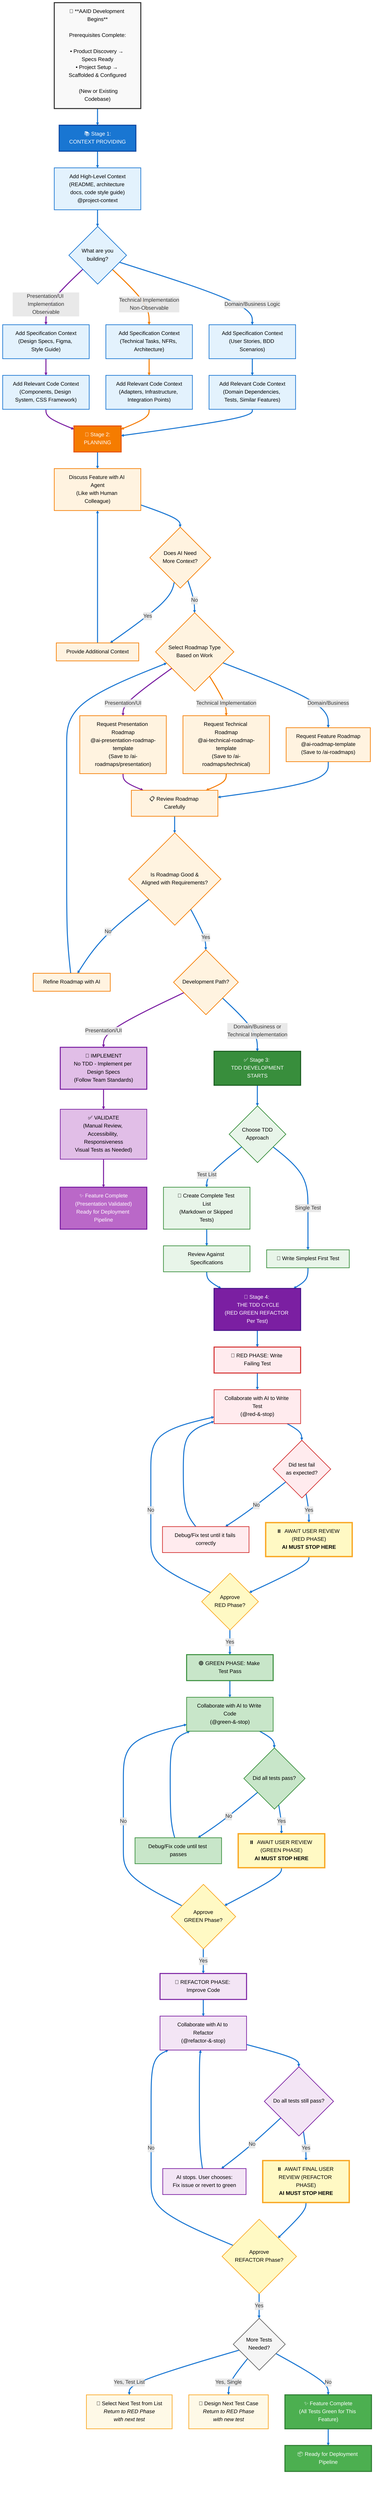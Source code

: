 graph TD   
    Start["🚀 **AAID Development Begins**<br/><br/>Prerequisites Complete:<br/><br/>• Product Discovery → Specs Ready<br/>• Project Setup → Scaffolded & Configured<br/><br/>  (New or Existing Codebase)"]
    
    Start --> ContextPhase["📚 Stage 1: <br> CONTEXT PROVIDING"]
    
    ContextPhase --> C1["Add High-Level Context<br/>(README, architecture docs, code style guide)<br/>@project-context"]
    
    C1 --> BuildChoice{"What are you<br/>building?"}
    
    BuildChoice -->|Domain/Business Logic| C2A["Add Specification Context<br/>(User Stories, BDD Scenarios)"]
    BuildChoice -->|Technical Implementation<br/>Non-Observable| C2B["Add Specification Context<br/>(Technical Tasks, NFRs, Architecture)"]
    BuildChoice -->|Presentation/UI Implementation<br/>Observable| C2C["Add Specification Context<br/>(Design Specs, Figma, Style Guide)"]
    
    C2A --> C3A["Add Relevant Code Context<br/>(Domain Dependencies, Tests, Similar Features)"]
    C2B --> C3B["Add Relevant Code Context<br/>(Adapters, Infrastructure, Integration Points)"]
    C2C --> C3C["Add Relevant Code Context<br/>(Components, Design System, CSS Framework)"]
    
    C3A --> PlanningPhase
    C3B --> PlanningPhase
    C3C --> PlanningPhase
    
    PlanningPhase["🎯 Stage 2: <br> PLANNING"]
    
    PlanningPhase --> P1["Discuss Feature with AI Agent<br/>(Like with Human Colleague)"]
    
    P1 --> P2{"Does AI Need<br/>More Context?"}
    
    P2 -->|Yes| P3["Provide Additional Context"]
    P2 -->|No| RoadmapChoice
    P3 --> P1
    
    RoadmapChoice{"Select Roadmap Type<br/>Based on Work"}
    
    RoadmapChoice -->|Domain/Business| P4A["Request Feature Roadmap<br/>@ai-roadmap-template<br/>(Save to /ai-roadmaps)"]
    RoadmapChoice -->|Technical Implementation| P4B["Request Technical Roadmap<br/>@ai-technical-roadmap-template<br/>(Save to /ai-roadmaps/technical)"]
    RoadmapChoice -->|Presentation/UI| P4C["Request Presentation Roadmap<br/>@ai-presentation-roadmap-template<br/>(Save to /ai-roadmaps/presentation)"]
    
    P4A --> P5["📋 Review Roadmap Carefully"]
    P4B --> P5
    P4C --> P5
    
    P5 --> P6{"Is Roadmap Good &<br/>Aligned with Requirements?"}
    
    P6 -->|No| P7["Refine Roadmap with AI"]
    P7 --> RoadmapChoice
    
    P6 -->|Yes| DevPath{"Development Path?"}
    
    DevPath -->|Domain/Business or<br/>Technical Implementation| TDDPhase
    DevPath -->|Presentation/UI| PresImplementation
    
    %% PRESENTATION PATH (No TDD)
    PresImplementation["🎨 IMPLEMENT<br/>No TDD - Implement per Design Specs<br/>(Follow Team Standards)"]
    
    PresImplementation --> PresValidation["✅ VALIDATE<br/>(Manual Review, Accessibility, Responsiveness<br/>Visual Tests as Needed)"]
    
    PresValidation --> PresComplete["✨ Feature Complete<br/>(Presentation Validated)<br/>Ready for Deployment Pipeline"]
    
    %% TDD PATH (Domain/Business and Technical Implementation)
    TDDPhase["✅ Stage 3: <br> TDD DEVELOPMENT STARTS"]
    
    TDDPhase --> InitChoice{"Choose TDD<br/>Approach"}
    
    InitChoice -->|Test List| TL1["📝 Create Complete Test List<br/>(Markdown or Skipped Tests)"]
    InitChoice -->|Single Test| ST1["📝 Write Simplest First Test"]
    
    TL1 --> TL2["Review Against Specifications"]
    ST1 --> CycleStart
    TL2 --> CycleStart
    
    CycleStart["🔄 Stage 4: <br> THE TDD CYCLE<br/>(RED GREEN REFACTOR Per Test)"]
    
    %% RED PHASE
    CycleStart --> Red["🔴 RED PHASE: Write Failing Test"]
    Red --> R1["Collaborate with AI to Write Test<br/>(@red-&-stop)"]
    R1 --> R2{"Did test fail<br/>as expected?"}
    R2 -->|Yes| RedReview
    R2 -->|No| R3["Debug/Fix test until it fails correctly<br/>"]
    R3 --> R1
    
    RedReview["⏸️  AWAIT USER REVIEW (RED PHASE)<br/><b>AI MUST STOP HERE</b>"]
    RedReview --> RedApprove{"Approve<br/>RED Phase?"}
    RedApprove -->|No| R1
    RedApprove -->|Yes| Green
    
    %% GREEN PHASE
    Green["🟢 GREEN PHASE: Make Test Pass"]
    Green --> G1["Collaborate with AI to Write Code<br/>(@green-&-stop)"]
    G1 --> G2{"Did all tests pass?"}
    G2 -->|Yes| GreenReview
    G2 -->|No| G3["Debug/Fix code until test passes<br/>"]
    G3 --> G1
    
    GreenReview["⏸️  AWAIT USER REVIEW (GREEN PHASE)<br/><b>AI MUST STOP HERE</b>"]
    GreenReview --> GreenApprove{"Approve<br/>GREEN Phase?"}
    GreenApprove -->|No| G1
    GreenApprove -->|Yes| Refactor
    
    %% REFACTOR PHASE
    Refactor["🧼 REFACTOR PHASE: Improve Code"]
    Refactor --> RF1["Collaborate with AI to Refactor<br/>(@refactor-&-stop)"]
    RF1 --> RF2{"Do all tests still pass?"}
    RF2 -->|Yes| RefactorReview
    RF2 -->|No| RF3["AI stops. User chooses:<br/>Fix issue or revert to green<br/>"]
    RF3 --> RF1
    
    RefactorReview["⏸️  AWAIT FINAL USER REVIEW (REFACTOR PHASE)<br/><b>AI MUST STOP HERE</b>"]
    RefactorReview --> RefactorApprove{"Approve<br/>REFACTOR Phase?"}
    RefactorApprove -->|No| RF1
    RefactorApprove -->|Yes| NextTest
    
    %% ITERATION OR COMPLETION
    NextTest{"More Tests<br/>Needed?"}
    NextTest -->|Yes, Test List| PickNext["📌 Select Next Test from List<br/><i>Return to RED Phase<br/>with next test</i>"]
    NextTest -->|Yes, Single| CreateNext["📝 Design Next Test Case<br/><i>Return to RED Phase<br/>with new test</i>"]
    NextTest -->|No| Complete
    
    Complete["✨ Feature Complete<br/>(All Tests Green for This Feature)"] 
    
    Complete --> Deploy["📦 Ready for Deployment Pipeline"]
    
    %% STYLES
    style Start fill:#f9f9f9,stroke:#333,stroke-width:3px,color:#000
    style ContextPhase fill:#1976d2,stroke:#0d47a1,stroke-width:3px,color:#fff
    style C1 fill:#e3f2fd,stroke:#1976d2,stroke-width:2px,color:#000
    style BuildChoice fill:#e3f2fd,stroke:#1976d2,stroke-width:2px,color:#000
    style C2A fill:#e3f2fd,stroke:#1976d2,stroke-width:2px,color:#000
    style C2B fill:#e3f2fd,stroke:#1976d2,stroke-width:2px,color:#000
    style C2C fill:#e3f2fd,stroke:#1976d2,stroke-width:2px,color:#000
    style C3A fill:#e3f2fd,stroke:#1976d2,stroke-width:2px,color:#000
    style C3B fill:#e3f2fd,stroke:#1976d2,stroke-width:2px,color:#000
    style C3C fill:#e3f2fd,stroke:#1976d2,stroke-width:2px,color:#000
    style PlanningPhase fill:#f57c00,stroke:#e65100,stroke-width:3px,color:#fff
    style P1 fill:#fff3e0,stroke:#f57c00,stroke-width:2px,color:#000
    style P2 fill:#fff3e0,stroke:#f57c00,stroke-width:2px,color:#000
    style P3 fill:#fff3e0,stroke:#f57c00,stroke-width:2px,color:#000
    style RoadmapChoice fill:#fff3e0,stroke:#f57c00,stroke-width:2px,color:#000
    style P4A fill:#fff3e0,stroke:#f57c00,stroke-width:2px,color:#000
    style P4B fill:#fff3e0,stroke:#f57c00,stroke-width:2px,color:#000
    style P4C fill:#fff3e0,stroke:#f57c00,stroke-width:2px,color:#000
    style P5 fill:#fff3e0,stroke:#f57c00,stroke-width:2px,color:#000
    style P6 fill:#fff3e0,stroke:#f57c00,stroke-width:2px,color:#000
    style P7 fill:#fff3e0,stroke:#f57c00,stroke-width:2px,color:#000
    style DevPath fill:#fff3e0,stroke:#f57c00,stroke-width:2px,color:#000
    style PresImplementation fill:#e1bee7,stroke:#7b1fa2,stroke-width:3px,color:#000
    style PresValidation fill:#e1bee7,stroke:#7b1fa2,stroke-width:2px,color:#000
    style PresComplete fill:#ba68c8,stroke:#7b1fa2,stroke-width:3px,color:#fff
    style TDDPhase fill:#388e3c,stroke:#1b5e20,stroke-width:3px,color:#fff
    style InitChoice fill:#e8f5e9,stroke:#388e3c,stroke-width:2px,color:#000
    style TL1 fill:#e8f5e9,stroke:#388e3c,stroke-width:2px,color:#000
    style TL2 fill:#e8f5e9,stroke:#388e3c,stroke-width:2px,color:#000
    style ST1 fill:#e8f5e9,stroke:#388e3c,stroke-width:2px,color:#000
    style CycleStart fill:#7b1fa2,stroke:#4a148c,stroke-width:3px,color:#fff
    style Red fill:#ffebee,stroke:#d32f2f,stroke-width:3px,color:#000
    style R1 fill:#ffebee,stroke:#d32f2f,stroke-width:2px,color:#000
    style R2 fill:#ffebee,stroke:#d32f2f,stroke-width:2px,color:#000
    style R3 fill:#ffebee,stroke:#d32f2f,stroke-width:2px,color:#000
    style RedReview fill:#fff9c4,stroke:#f9a825,stroke-width:4px,color:#000
    style RedApprove fill:#fff9c4,stroke:#f9a825,stroke-width:2px,color:#000
    style Green fill:#c8e6c9,stroke:#388e3c,stroke-width:3px,color:#000
    style G1 fill:#c8e6c9,stroke:#388e3c,stroke-width:2px,color:#000
    style G2 fill:#c8e6c9,stroke:#388e3c,stroke-width:2px,color:#000
    style G3 fill:#c8e6c9,stroke:#388e3c,stroke-width:2px,color:#000
    style GreenReview fill:#fff9c4,stroke:#f9a825,stroke-width:4px,color:#000
    style GreenApprove fill:#fff9c4,stroke:#f9a825,stroke-width:2px,color:#000
    style Refactor fill:#f3e5f5,stroke:#7b1fa2,stroke-width:3px,color:#000
    style RF1 fill:#f3e5f5,stroke:#7b1fa2,stroke-width:2px,color:#000
    style RF2 fill:#f3e5f5,stroke:#7b1fa2,stroke-width:2px,color:#000
    style RF3 fill:#f3e5f5,stroke:#7b1fa2,stroke-width:2px,color:#000
    style RefactorReview fill:#fff9c4,stroke:#f9a825,stroke-width:4px,color:#000
    style RefactorApprove fill:#fff9c4,stroke:#f9a825,stroke-width:2px,color:#000
    style NextTest fill:#f5f5f5,stroke:#666,stroke-width:2px,color:#000
    style PickNext fill:#fef9e7,stroke:#f9a825,stroke-width:2px,color:#000
    style CreateNext fill:#fef9e7,stroke:#f9a825,stroke-width:2px,color:#000
    style Complete fill:#4caf50,stroke:#2e7d32,stroke-width:3px,color:#fff
    style Deploy fill:#4caf50,stroke:#2e7d32,stroke-width:3px,color:#fff
    
    %% ARROW COLORS
    %% Blue for Domain/Business Logic paths (and shared paths)
    linkStyle 0,1,2,3 stroke:#1976d2,stroke-width:3px
    linkStyle 6,9,10,11,12,13,14,15,16 stroke:#1976d2,stroke-width:3px
    linkStyle 17 stroke:#1976d2,stroke-width:3px
    linkStyle 20,23,24,25,26,27 stroke:#1976d2,stroke-width:3px
    linkStyle 29,30,31,32,33,34,35,36,37,38,39,40,41,42,43,44,45,46,47,48,49,50,51,52,53,54,55,56,57,58,59,60,61,62,63,64,65 stroke:#1976d2,stroke-width:3px
    
    %% Orange for Technical Implementation specific paths
    linkStyle 4,7,10 stroke:#f57c00,stroke-width:3px
    linkStyle 18,21 stroke:#f57c00,stroke-width:3px
    
    %% Purple for Presentation/UI specific paths
    linkStyle 5,8,11 stroke:#7b1fa2,stroke-width:3px
    linkStyle 19,22,28,29,30 stroke:#7b1fa2,stroke-width:3px